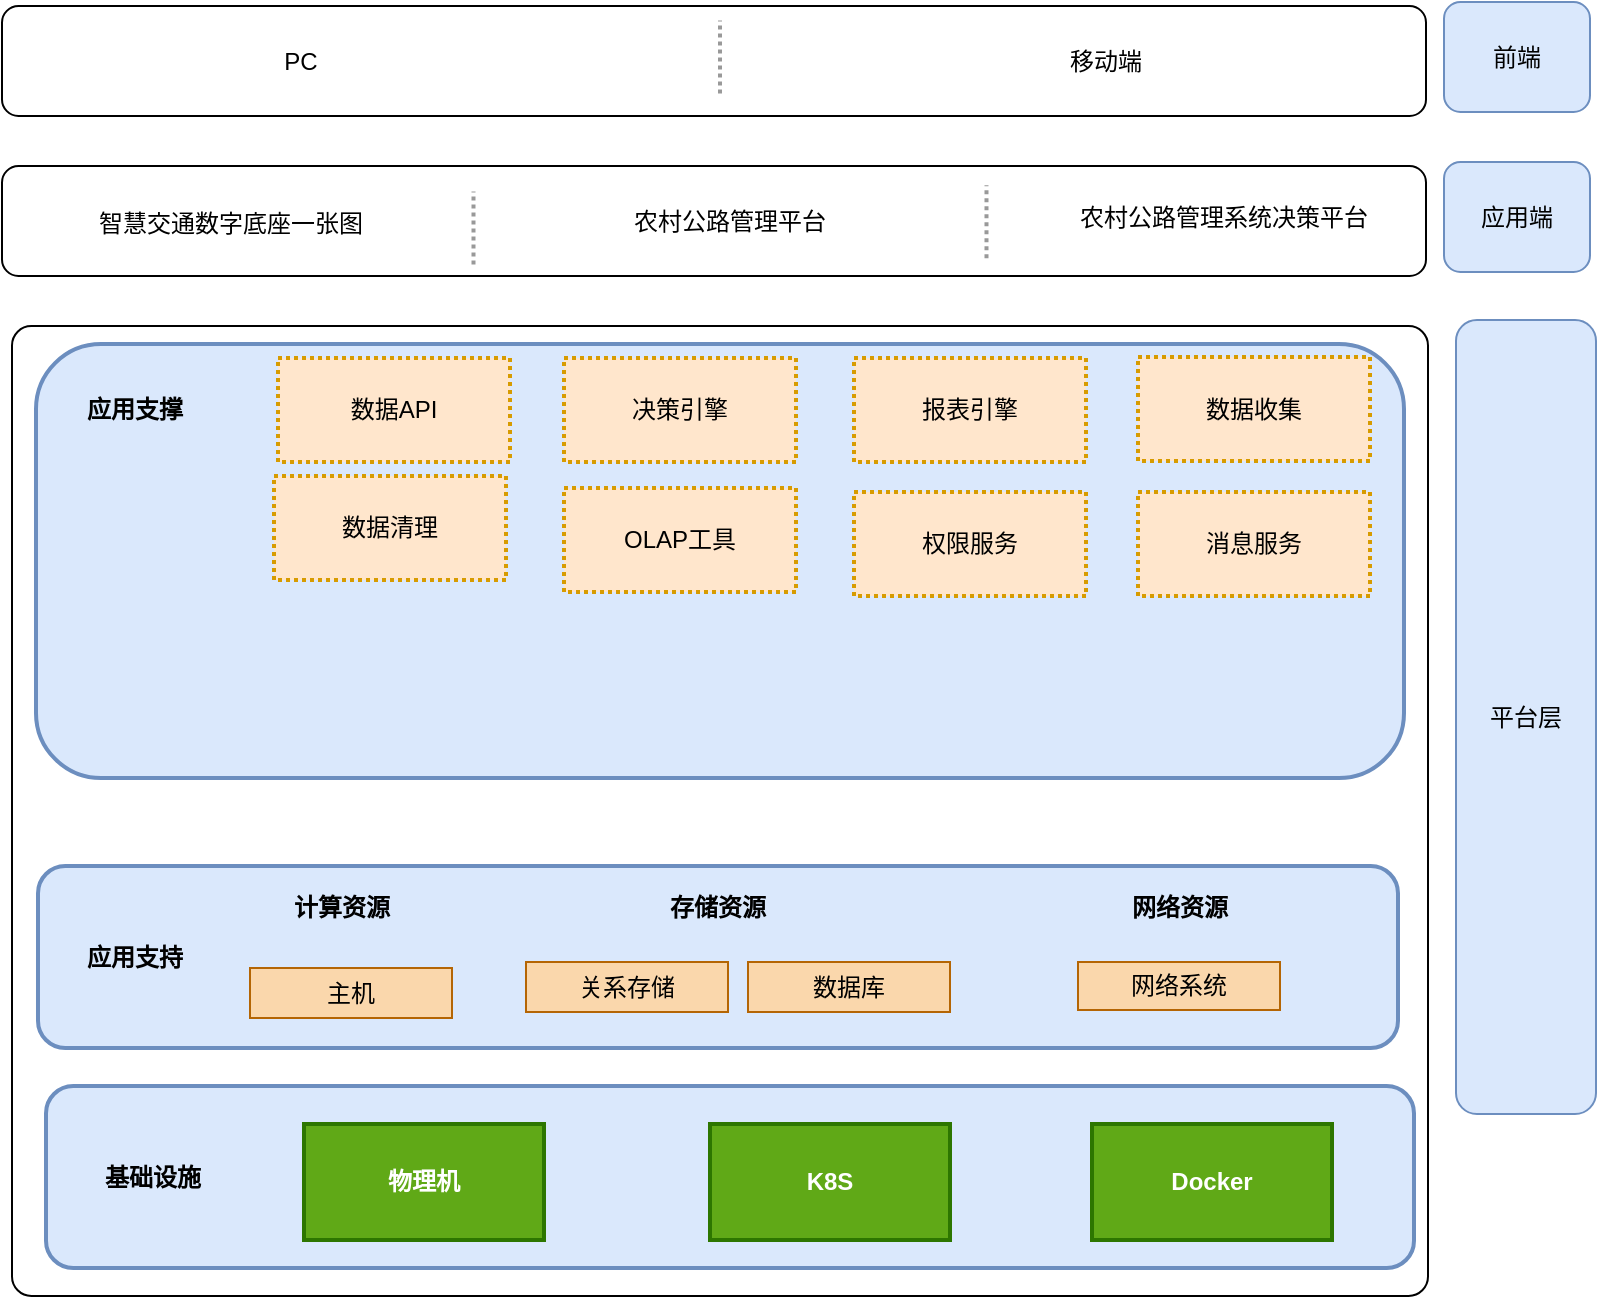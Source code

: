 <mxfile version="20.4.0" type="github"><diagram id="6a731a19-8d31-9384-78a2-239565b7b9f0" name="Page-1"><mxGraphModel dx="1038" dy="1406" grid="0" gridSize="10" guides="1" tooltips="1" connect="1" arrows="1" fold="1" page="1" pageScale="1" pageWidth="1169" pageHeight="827" background="none" math="0" shadow="0"><root><mxCell id="0"/><mxCell id="1" parent="0"/><mxCell id="rbL4g57tRVtSpH46jvl9-2088" value="" style="rounded=1;whiteSpace=wrap;html=1;" parent="1" vertex="1"><mxGeometry x="98" y="-648" width="712" height="55" as="geometry"/></mxCell><mxCell id="rbL4g57tRVtSpH46jvl9-2085" value="" style="rounded=1;whiteSpace=wrap;html=1;arcSize=2;" parent="1" vertex="1"><mxGeometry x="103" y="-488" width="708" height="485" as="geometry"/></mxCell><mxCell id="rbL4g57tRVtSpH46jvl9-2087" value="PC" style="text;html=1;strokeColor=none;fillColor=none;align=center;verticalAlign=middle;whiteSpace=wrap;rounded=0;" parent="1" vertex="1"><mxGeometry x="180" y="-637.68" width="135" height="36.25" as="geometry"/></mxCell><mxCell id="rbL4g57tRVtSpH46jvl9-2089" value="前端" style="rounded=1;whiteSpace=wrap;html=1;fillColor=#dae8fc;strokeColor=#6c8ebf;" parent="1" vertex="1"><mxGeometry x="819" y="-650" width="73" height="55" as="geometry"/></mxCell><mxCell id="rbL4g57tRVtSpH46jvl9-2090" value="移动端" style="text;html=1;strokeColor=none;fillColor=none;align=center;verticalAlign=middle;whiteSpace=wrap;rounded=0;" parent="1" vertex="1"><mxGeometry x="599" y="-637.68" width="102" height="34.37" as="geometry"/></mxCell><mxCell id="rbL4g57tRVtSpH46jvl9-2096" value="" style="line;strokeWidth=2;html=1;perimeter=backbonePerimeter;points=[];outlineConnect=0;rounded=1;dashed=1;rotation=-90;strokeColor=#999999;dashPattern=1 1;" parent="1" vertex="1"><mxGeometry x="438.75" y="-627.5" width="36.5" height="10" as="geometry"/></mxCell><mxCell id="rbL4g57tRVtSpH46jvl9-2099" value="平台层" style="rounded=1;whiteSpace=wrap;html=1;fillColor=#dae8fc;strokeColor=#6c8ebf;" parent="1" vertex="1"><mxGeometry x="825" y="-491" width="70" height="397" as="geometry"/></mxCell><mxCell id="rbL4g57tRVtSpH46jvl9-2109" value="" style="rounded=1;whiteSpace=wrap;html=1;strokeColor=#6c8ebf;strokeWidth=2;fillColor=#dae8fc;" parent="1" vertex="1"><mxGeometry x="115" y="-479" width="684" height="217" as="geometry"/></mxCell><mxCell id="rbL4g57tRVtSpH46jvl9-2110" value="应用支撑" style="text;html=1;strokeColor=none;fillColor=none;align=center;verticalAlign=middle;whiteSpace=wrap;rounded=0;dashed=1;dashPattern=1 1;strokeWidth=2;fontStyle=1" parent="1" vertex="1"><mxGeometry x="132" y="-463" width="65" height="33" as="geometry"/></mxCell><mxCell id="rbL4g57tRVtSpH46jvl9-2111" value="数据API" style="rounded=0;whiteSpace=wrap;html=1;dashed=1;dashPattern=1 1;strokeColor=#d79b00;strokeWidth=2;fillColor=#ffe6cc;" parent="1" vertex="1"><mxGeometry x="236" y="-472" width="116" height="52" as="geometry"/></mxCell><mxCell id="rbL4g57tRVtSpH46jvl9-2112" value="决策引擎" style="rounded=0;whiteSpace=wrap;html=1;dashed=1;dashPattern=1 1;strokeColor=#d79b00;strokeWidth=2;fillColor=#ffe6cc;" parent="1" vertex="1"><mxGeometry x="379" y="-472" width="116" height="52" as="geometry"/></mxCell><mxCell id="rbL4g57tRVtSpH46jvl9-2113" value="报表引擎&lt;span style=&quot;color: rgba(0, 0, 0, 0); font-family: monospace; font-size: 0px; text-align: start;&quot;&gt;%3CmxGraphModel%3E%3Croot%3E%3CmxCell%20id%3D%220%22%2F%3E%3CmxCell%20id%3D%221%22%20parent%3D%220%22%2F%3E%3CmxCell%20id%3D%222%22%20value%3D%22%E5%86%B3%E7%AD%96%E5%BC%95%E6%93%8E%22%20style%3D%22rounded%3D0%3BwhiteSpace%3Dwrap%3Bhtml%3D1%3Bdashed%3D1%3BdashPattern%3D1%201%3BstrokeColor%3D%23d79b00%3BstrokeWidth%3D2%3BfillColor%3D%23ffe6cc%3B%22%20vertex%3D%221%22%20parent%3D%221%22%3E%3CmxGeometry%20x%3D%22341%22%20y%3D%22-472.5%22%20width%3D%22116%22%20height%3D%2252%22%20as%3D%22geometry%22%2F%3E%3C%2FmxCell%3E%3C%2Froot%3E%3C%2FmxGraphModel%3E&lt;/span&gt;" style="rounded=0;whiteSpace=wrap;html=1;dashed=1;dashPattern=1 1;strokeColor=#d79b00;strokeWidth=2;fillColor=#ffe6cc;" parent="1" vertex="1"><mxGeometry x="524" y="-472" width="116" height="52" as="geometry"/></mxCell><mxCell id="rbL4g57tRVtSpH46jvl9-2114" value="数据收集" style="rounded=0;whiteSpace=wrap;html=1;dashed=1;dashPattern=1 1;strokeColor=#d79b00;strokeWidth=2;fillColor=#ffe6cc;" parent="1" vertex="1"><mxGeometry x="666" y="-472.5" width="116" height="52" as="geometry"/></mxCell><mxCell id="rbL4g57tRVtSpH46jvl9-2117" value="" style="rounded=1;whiteSpace=wrap;html=1;" parent="1" vertex="1"><mxGeometry x="98" y="-568" width="712" height="55" as="geometry"/></mxCell><mxCell id="rbL4g57tRVtSpH46jvl9-2118" value="智慧交通数字底座一张图" style="text;html=1;strokeColor=none;fillColor=none;align=center;verticalAlign=middle;whiteSpace=wrap;rounded=0;" parent="1" vertex="1"><mxGeometry x="145" y="-557.31" width="135" height="36.25" as="geometry"/></mxCell><mxCell id="rbL4g57tRVtSpH46jvl9-2119" value="应用端" style="rounded=1;whiteSpace=wrap;html=1;fillColor=#dae8fc;strokeColor=#6c8ebf;" parent="1" vertex="1"><mxGeometry x="819" y="-570" width="73" height="55" as="geometry"/></mxCell><mxCell id="rbL4g57tRVtSpH46jvl9-2120" value="农村公路管理平台" style="text;html=1;strokeColor=none;fillColor=none;align=center;verticalAlign=middle;whiteSpace=wrap;rounded=0;" parent="1" vertex="1"><mxGeometry x="411" y="-557.31" width="102" height="34.37" as="geometry"/></mxCell><mxCell id="rbL4g57tRVtSpH46jvl9-2122" value="农村公路管理系统决策平台" style="text;html=1;strokeColor=none;fillColor=none;align=center;verticalAlign=middle;whiteSpace=wrap;rounded=0;" parent="1" vertex="1"><mxGeometry x="636" y="-562.78" width="146" height="40.56" as="geometry"/></mxCell><mxCell id="rbL4g57tRVtSpH46jvl9-2123" value="" style="line;strokeWidth=2;html=1;perimeter=backbonePerimeter;points=[];outlineConnect=0;rounded=1;dashed=1;rotation=-90;strokeColor=#999999;dashPattern=1 1;" parent="1" vertex="1"><mxGeometry x="315.5" y="-542" width="36.5" height="10" as="geometry"/></mxCell><mxCell id="rbL4g57tRVtSpH46jvl9-2125" value="" style="line;strokeWidth=2;html=1;perimeter=backbonePerimeter;points=[];outlineConnect=0;rounded=1;dashed=1;rotation=-90;strokeColor=#999999;dashPattern=1 1;" parent="1" vertex="1"><mxGeometry x="572" y="-545.12" width="36.5" height="10" as="geometry"/></mxCell><mxCell id="rbL4g57tRVtSpH46jvl9-2126" value="" style="rounded=1;whiteSpace=wrap;html=1;strokeColor=#6c8ebf;strokeWidth=2;fillColor=#dae8fc;" parent="1" vertex="1"><mxGeometry x="116" y="-218" width="680" height="91" as="geometry"/></mxCell><mxCell id="rbL4g57tRVtSpH46jvl9-2127" value="应用支持" style="text;html=1;strokeColor=none;fillColor=none;align=center;verticalAlign=middle;whiteSpace=wrap;rounded=0;dashed=1;dashPattern=1 1;strokeWidth=2;fontStyle=1" parent="1" vertex="1"><mxGeometry x="132" y="-189" width="65" height="33" as="geometry"/></mxCell><mxCell id="rbL4g57tRVtSpH46jvl9-2132" value="" style="rounded=1;whiteSpace=wrap;html=1;strokeColor=#6c8ebf;strokeWidth=2;fillColor=#dae8fc;" parent="1" vertex="1"><mxGeometry x="120" y="-108" width="684" height="91" as="geometry"/></mxCell><mxCell id="rbL4g57tRVtSpH46jvl9-2133" value="基础设施" style="text;html=1;strokeColor=none;fillColor=none;align=center;verticalAlign=middle;whiteSpace=wrap;rounded=0;dashed=1;dashPattern=1 1;strokeWidth=2;fontStyle=1" parent="1" vertex="1"><mxGeometry x="141" y="-79" width="65" height="33" as="geometry"/></mxCell><mxCell id="rbL4g57tRVtSpH46jvl9-2134" value="&lt;b&gt;物理机&lt;/b&gt;" style="rounded=0;whiteSpace=wrap;html=1;strokeColor=#2D7600;strokeWidth=2;fillColor=#60a917;fontColor=#ffffff;" parent="1" vertex="1"><mxGeometry x="249" y="-89" width="120" height="58" as="geometry"/></mxCell><mxCell id="rbL4g57tRVtSpH46jvl9-2135" value="&lt;b&gt;K8S&lt;/b&gt;" style="rounded=0;whiteSpace=wrap;html=1;strokeColor=#2D7600;strokeWidth=2;fillColor=#60a917;fontColor=#ffffff;" parent="1" vertex="1"><mxGeometry x="452" y="-89" width="120" height="58" as="geometry"/></mxCell><mxCell id="rbL4g57tRVtSpH46jvl9-2136" value="&lt;b&gt;Docker&lt;/b&gt;" style="rounded=0;whiteSpace=wrap;html=1;strokeColor=#2D7600;strokeWidth=2;fillColor=#60a917;fontColor=#ffffff;" parent="1" vertex="1"><mxGeometry x="643" y="-89" width="120" height="58" as="geometry"/></mxCell><mxCell id="rbL4g57tRVtSpH46jvl9-2137" value="数据清理" style="rounded=0;whiteSpace=wrap;html=1;dashed=1;dashPattern=1 1;strokeColor=#d79b00;strokeWidth=2;fillColor=#ffe6cc;" parent="1" vertex="1"><mxGeometry x="234" y="-413" width="116" height="52" as="geometry"/></mxCell><mxCell id="rbL4g57tRVtSpH46jvl9-2138" value="OLAP工具" style="rounded=0;whiteSpace=wrap;html=1;dashed=1;dashPattern=1 1;strokeColor=#d79b00;strokeWidth=2;fillColor=#ffe6cc;" parent="1" vertex="1"><mxGeometry x="379" y="-407" width="116" height="52" as="geometry"/></mxCell><mxCell id="rbL4g57tRVtSpH46jvl9-2139" value="权限服务" style="rounded=0;whiteSpace=wrap;html=1;dashed=1;dashPattern=1 1;strokeColor=#d79b00;strokeWidth=2;fillColor=#ffe6cc;" parent="1" vertex="1"><mxGeometry x="524" y="-405" width="116" height="52" as="geometry"/></mxCell><mxCell id="rbL4g57tRVtSpH46jvl9-2140" value="消息服务" style="rounded=0;whiteSpace=wrap;html=1;dashed=1;dashPattern=1 1;strokeColor=#d79b00;strokeWidth=2;fillColor=#ffe6cc;" parent="1" vertex="1"><mxGeometry x="666" y="-405" width="116" height="52" as="geometry"/></mxCell><mxCell id="smIVU_dVW9j4t2p5-ybb-4" value="计算资源" style="text;html=1;strokeColor=none;fillColor=none;align=center;verticalAlign=middle;whiteSpace=wrap;rounded=0;fontStyle=1" vertex="1" parent="1"><mxGeometry x="238" y="-212" width="60" height="30" as="geometry"/></mxCell><mxCell id="smIVU_dVW9j4t2p5-ybb-5" value="存储资源" style="text;html=1;strokeColor=none;fillColor=none;align=center;verticalAlign=middle;whiteSpace=wrap;rounded=0;fontStyle=1" vertex="1" parent="1"><mxGeometry x="426" y="-212" width="60" height="30" as="geometry"/></mxCell><mxCell id="smIVU_dVW9j4t2p5-ybb-6" value="网络资源" style="text;html=1;strokeColor=none;fillColor=none;align=center;verticalAlign=middle;whiteSpace=wrap;rounded=0;fontStyle=1" vertex="1" parent="1"><mxGeometry x="657" y="-212" width="60" height="30" as="geometry"/></mxCell><mxCell id="smIVU_dVW9j4t2p5-ybb-8" value="主机" style="rounded=0;whiteSpace=wrap;html=1;fillColor=#fad7ac;strokeColor=#b46504;" vertex="1" parent="1"><mxGeometry x="222" y="-167" width="101" height="25" as="geometry"/></mxCell><mxCell id="smIVU_dVW9j4t2p5-ybb-9" value="关系存储" style="rounded=0;whiteSpace=wrap;html=1;fillColor=#fad7ac;strokeColor=#b46504;" vertex="1" parent="1"><mxGeometry x="360" y="-170" width="101" height="25" as="geometry"/></mxCell><mxCell id="smIVU_dVW9j4t2p5-ybb-10" value="数据库" style="rounded=0;whiteSpace=wrap;html=1;fillColor=#fad7ac;strokeColor=#b46504;" vertex="1" parent="1"><mxGeometry x="471" y="-170" width="101" height="25" as="geometry"/></mxCell><mxCell id="smIVU_dVW9j4t2p5-ybb-12" value="网络系统" style="rounded=0;whiteSpace=wrap;html=1;fillColor=#fad7ac;strokeColor=#b46504;" vertex="1" parent="1"><mxGeometry x="636" y="-170" width="101" height="24" as="geometry"/></mxCell></root></mxGraphModel></diagram></mxfile>